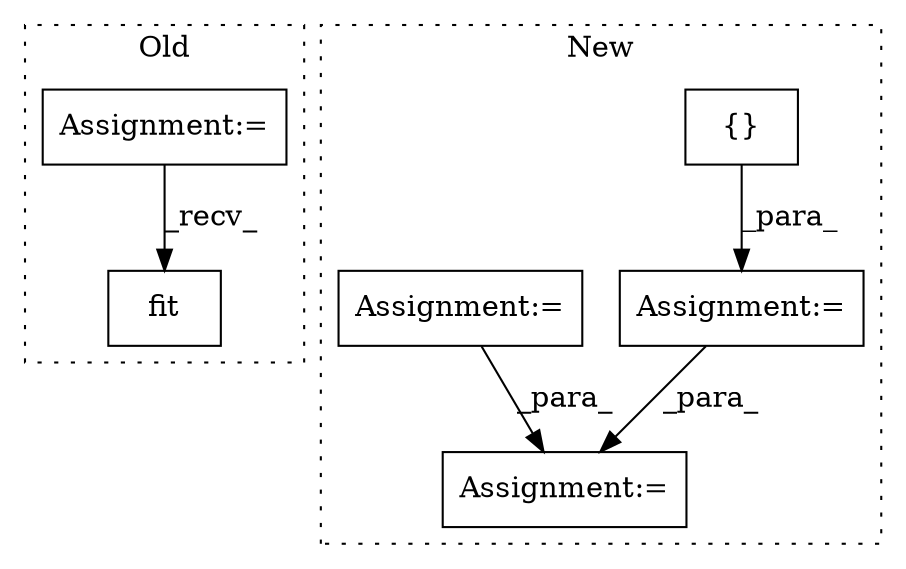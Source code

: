 digraph G {
subgraph cluster0 {
1 [label="fit" a="32" s="1132" l="5" shape="box"];
4 [label="Assignment:=" a="7" s="1037" l="1" shape="box"];
label = "Old";
style="dotted";
}
subgraph cluster1 {
2 [label="{}" a="4" s="658,662" l="1,1" shape="box"];
3 [label="Assignment:=" a="7" s="884" l="1" shape="box"];
5 [label="Assignment:=" a="7" s="864" l="1" shape="box"];
6 [label="Assignment:=" a="7" s="830" l="1" shape="box"];
label = "New";
style="dotted";
}
2 -> 6 [label="_para_"];
4 -> 1 [label="_recv_"];
5 -> 3 [label="_para_"];
6 -> 3 [label="_para_"];
}